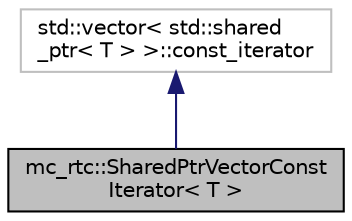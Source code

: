 digraph "mc_rtc::SharedPtrVectorConstIterator&lt; T &gt;"
{
 // INTERACTIVE_SVG=YES
 // LATEX_PDF_SIZE
  edge [fontname="Helvetica",fontsize="10",labelfontname="Helvetica",labelfontsize="10"];
  node [fontname="Helvetica",fontsize="10",shape=record];
  Node1 [label="mc_rtc::SharedPtrVectorConst\lIterator\< T \>",height=0.2,width=0.4,color="black", fillcolor="grey75", style="filled", fontcolor="black",tooltip=" "];
  Node2 -> Node1 [dir="back",color="midnightblue",fontsize="10",style="solid",fontname="Helvetica"];
  Node2 [label="std::vector\< std::shared\l_ptr\< T \> \>::const_iterator",height=0.2,width=0.4,color="grey75", fillcolor="white", style="filled",tooltip=" "];
}
